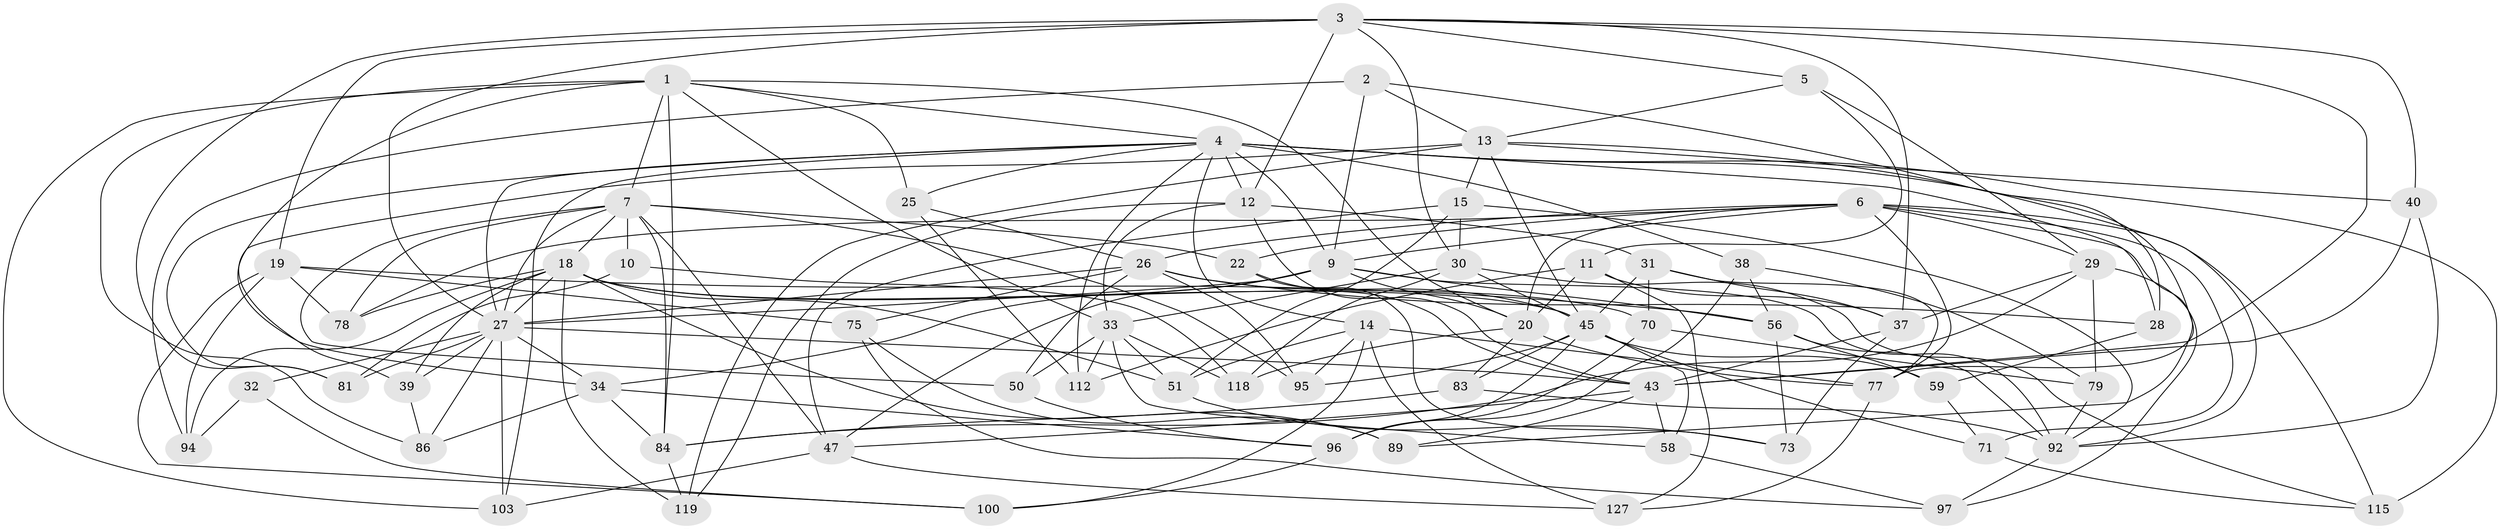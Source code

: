 // original degree distribution, {4: 1.0}
// Generated by graph-tools (version 1.1) at 2025/16/03/09/25 04:16:39]
// undirected, 64 vertices, 182 edges
graph export_dot {
graph [start="1"]
  node [color=gray90,style=filled];
  1 [super="+126+23+8"];
  2;
  3 [super="+36"];
  4 [super="+88+24"];
  5;
  6 [super="+35+21"];
  7 [super="+17+76"];
  9 [super="+44+55"];
  10;
  11 [super="+62"];
  12 [super="+16"];
  13 [super="+42"];
  14 [super="+117"];
  15 [super="+122"];
  18 [super="+64"];
  19 [super="+57"];
  20 [super="+69+72"];
  22;
  25;
  26 [super="+114+106"];
  27 [super="+124+63+41"];
  28 [super="+109"];
  29 [super="+121"];
  30 [super="+113"];
  31 [super="+52"];
  32;
  33 [super="+74"];
  34 [super="+120"];
  37 [super="+123"];
  38;
  39;
  40;
  43 [super="+98+46"];
  45 [super="+107+48"];
  47 [super="+61"];
  50;
  51 [super="+110"];
  56 [super="+82"];
  58;
  59 [super="+87"];
  70;
  71;
  73;
  75;
  77 [super="+116"];
  78;
  79;
  81;
  83;
  84 [super="+108"];
  86;
  89;
  92 [super="+105+104"];
  94;
  95;
  96 [super="+129"];
  97;
  100;
  103;
  112;
  115;
  118;
  119;
  127;
  1 -- 34;
  1 -- 25;
  1 -- 86;
  1 -- 20;
  1 -- 84;
  1 -- 7 [weight=2];
  1 -- 103;
  1 -- 4;
  1 -- 33;
  2 -- 28;
  2 -- 94;
  2 -- 13;
  2 -- 9;
  3 -- 81;
  3 -- 27 [weight=2];
  3 -- 37;
  3 -- 5;
  3 -- 43;
  3 -- 40;
  3 -- 12;
  3 -- 30;
  3 -- 19;
  4 -- 12;
  4 -- 112;
  4 -- 9 [weight=2];
  4 -- 38;
  4 -- 103;
  4 -- 14;
  4 -- 81;
  4 -- 115;
  4 -- 25;
  4 -- 27;
  4 -- 28;
  4 -- 92;
  5 -- 29;
  5 -- 13;
  5 -- 11;
  6 -- 71;
  6 -- 115;
  6 -- 20;
  6 -- 89;
  6 -- 26;
  6 -- 77;
  6 -- 78;
  6 -- 29;
  6 -- 22;
  6 -- 9;
  7 -- 18;
  7 -- 10 [weight=2];
  7 -- 78;
  7 -- 47;
  7 -- 50;
  7 -- 22;
  7 -- 27;
  7 -- 84;
  7 -- 95;
  9 -- 20;
  9 -- 34;
  9 -- 56;
  9 -- 27;
  9 -- 92;
  9 -- 47;
  10 -- 118;
  10 -- 81;
  11 -- 112;
  11 -- 20 [weight=2];
  11 -- 37;
  11 -- 127;
  12 -- 43;
  12 -- 33;
  12 -- 31;
  12 -- 119;
  13 -- 77;
  13 -- 119;
  13 -- 45;
  13 -- 39;
  13 -- 40;
  13 -- 15;
  14 -- 127;
  14 -- 100;
  14 -- 95;
  14 -- 77;
  14 -- 51;
  15 -- 30;
  15 -- 51 [weight=2];
  15 -- 47;
  15 -- 92;
  18 -- 89;
  18 -- 70;
  18 -- 39;
  18 -- 78;
  18 -- 119;
  18 -- 27;
  18 -- 94;
  18 -- 51;
  18 -- 45;
  19 -- 94;
  19 -- 75;
  19 -- 78;
  19 -- 56;
  19 -- 100;
  20 -- 83;
  20 -- 77;
  20 -- 118;
  22 -- 73;
  22 -- 43;
  25 -- 112;
  25 -- 26;
  26 -- 95;
  26 -- 75;
  26 -- 50;
  26 -- 28;
  26 -- 27;
  26 -- 45;
  27 -- 39;
  27 -- 86;
  27 -- 43 [weight=2];
  27 -- 32 [weight=2];
  27 -- 81;
  27 -- 34;
  27 -- 103;
  28 -- 59 [weight=3];
  29 -- 37;
  29 -- 97;
  29 -- 84;
  29 -- 79;
  30 -- 115;
  30 -- 118;
  30 -- 33;
  30 -- 45;
  31 -- 70;
  31 -- 77;
  31 -- 45 [weight=2];
  31 -- 37;
  32 -- 100;
  32 -- 94;
  33 -- 58;
  33 -- 112;
  33 -- 50;
  33 -- 51;
  33 -- 118;
  34 -- 86;
  34 -- 84;
  34 -- 96;
  37 -- 73;
  37 -- 43;
  38 -- 56;
  38 -- 96;
  38 -- 79;
  39 -- 86;
  40 -- 43;
  40 -- 92;
  43 -- 89;
  43 -- 58;
  43 -- 47;
  45 -- 96;
  45 -- 95;
  45 -- 59;
  45 -- 83;
  45 -- 58;
  45 -- 71;
  47 -- 127;
  47 -- 103;
  50 -- 96;
  51 -- 73;
  56 -- 73;
  56 -- 59;
  56 -- 92;
  58 -- 97;
  59 -- 71;
  70 -- 79;
  70 -- 96;
  71 -- 115;
  75 -- 89;
  75 -- 97;
  77 -- 127;
  79 -- 92;
  83 -- 84;
  83 -- 92;
  84 -- 119;
  92 -- 97;
  96 -- 100;
}
